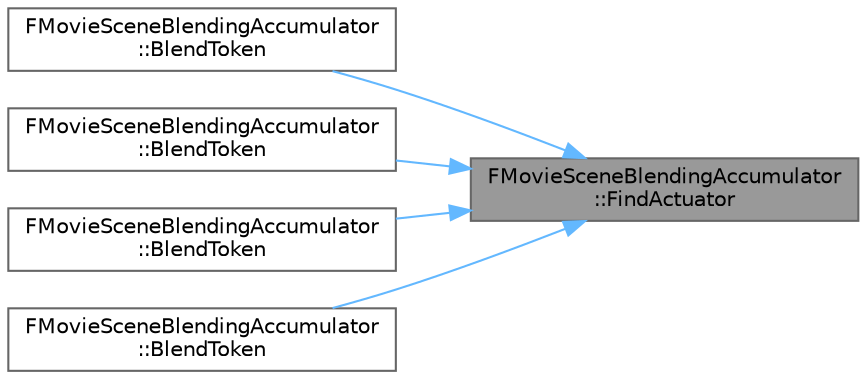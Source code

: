 digraph "FMovieSceneBlendingAccumulator::FindActuator"
{
 // INTERACTIVE_SVG=YES
 // LATEX_PDF_SIZE
  bgcolor="transparent";
  edge [fontname=Helvetica,fontsize=10,labelfontname=Helvetica,labelfontsize=10];
  node [fontname=Helvetica,fontsize=10,shape=box,height=0.2,width=0.4];
  rankdir="RL";
  Node1 [id="Node000001",label="FMovieSceneBlendingAccumulator\l::FindActuator",height=0.2,width=0.4,color="gray40", fillcolor="grey60", style="filled", fontcolor="black",tooltip="Find an existing actuator with the specified ID that operates on a specific data type."];
  Node1 -> Node2 [id="edge1_Node000001_Node000002",dir="back",color="steelblue1",style="solid",tooltip=" "];
  Node2 [id="Node000002",label="FMovieSceneBlendingAccumulator\l::BlendToken",height=0.2,width=0.4,color="grey40", fillcolor="white", style="filled",URL="$d4/d97/structFMovieSceneBlendingAccumulator.html#aadca69e1352c3849269e9a9689a220e5",tooltip=" "];
  Node1 -> Node3 [id="edge2_Node000001_Node000003",dir="back",color="steelblue1",style="solid",tooltip=" "];
  Node3 [id="Node000003",label="FMovieSceneBlendingAccumulator\l::BlendToken",height=0.2,width=0.4,color="grey40", fillcolor="white", style="filled",URL="$d4/d97/structFMovieSceneBlendingAccumulator.html#a653e69b1585d1980406ad26dfe8293b3",tooltip="Add a token that will be blended together with other tokens of the same type and actuator this frame,..."];
  Node1 -> Node4 [id="edge3_Node000001_Node000004",dir="back",color="steelblue1",style="solid",tooltip=" "];
  Node4 [id="Node000004",label="FMovieSceneBlendingAccumulator\l::BlendToken",height=0.2,width=0.4,color="grey40", fillcolor="white", style="filled",URL="$d4/d97/structFMovieSceneBlendingAccumulator.html#aea2c5120a2827355abcd5a1884accddf",tooltip=" "];
  Node1 -> Node5 [id="edge4_Node000001_Node000005",dir="back",color="steelblue1",style="solid",tooltip=" "];
  Node5 [id="Node000005",label="FMovieSceneBlendingAccumulator\l::BlendToken",height=0.2,width=0.4,color="grey40", fillcolor="white", style="filled",URL="$d4/d97/structFMovieSceneBlendingAccumulator.html#a74604cf1a1e172e5466eb2d052bdd91c",tooltip="Add a global token (not bound to a particular object) that will be blended together with other tokens..."];
}
